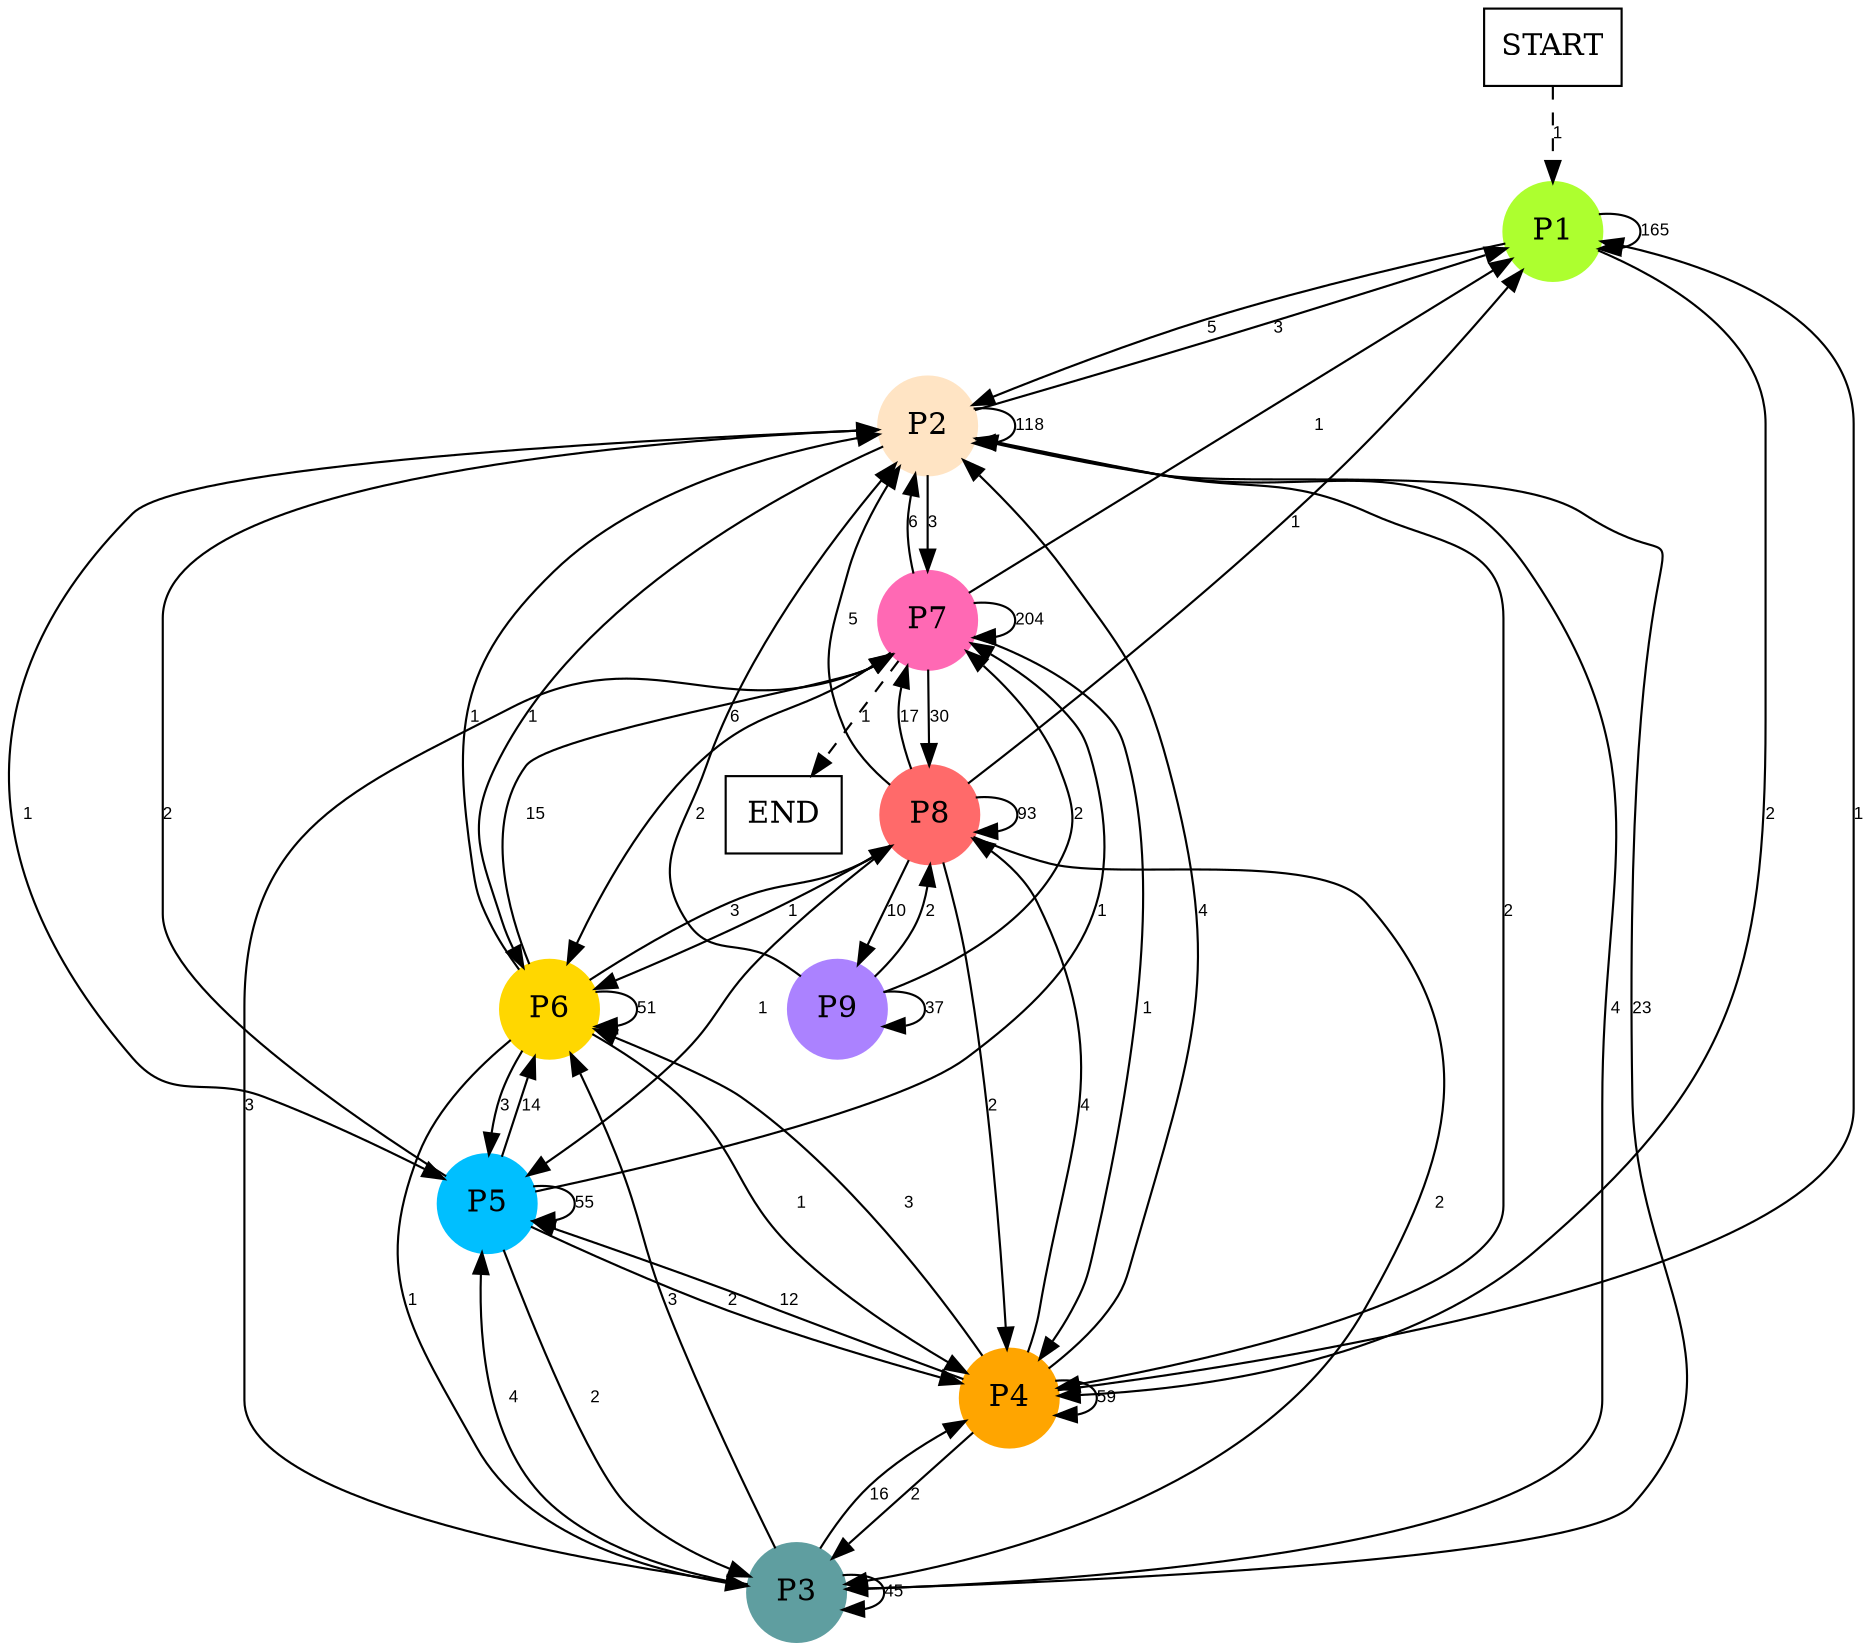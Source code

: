 digraph graphname {
	dpi = 150
	size="16,11!";
	margin = 0;
"P1" [shape=circle, color=greenyellow, style=filled]"P2" [shape=circle, color=bisque, style=filled]"P3" [shape=circle, color=cadetblue, style=filled]"P4" [shape=circle, color=orange, style=filled]"P5" [shape=circle, color=deepskyblue, style=filled]"P6" [shape=circle, color=gold, style=filled]"P7" [shape=circle, color=hotpink, style=filled]"P8" [shape=circle, color=indianred1, style=filled]"P9" [shape=circle, color=mediumpurple1, style=filled]"START" [shape=box, fillcolor=white, style=filled, color=black]"END" [shape=box, fillcolor=white, style=filled, color=black]"P1" -> "P1" [ label ="165" labelfloat=false fontname="Arial" fontsize=8]
"P1" -> "P2" [ label ="5" labelfloat=false fontname="Arial" fontsize=8]
"P1" -> "P4" [ label ="2" labelfloat=false fontname="Arial" fontsize=8]
"P2" -> "P1" [ label ="3" labelfloat=false fontname="Arial" fontsize=8]
"P2" -> "P2" [ label ="118" labelfloat=false fontname="Arial" fontsize=8]
"P2" -> "P3" [ label ="23" labelfloat=false fontname="Arial" fontsize=8]
"P2" -> "P4" [ label ="2" labelfloat=false fontname="Arial" fontsize=8]
"P2" -> "P5" [ label ="1" labelfloat=false fontname="Arial" fontsize=8]
"P2" -> "P6" [ label ="1" labelfloat=false fontname="Arial" fontsize=8]
"P2" -> "P7" [ label ="3" labelfloat=false fontname="Arial" fontsize=8]
"P3" -> "P2" [ label ="4" labelfloat=false fontname="Arial" fontsize=8]
"P3" -> "P3" [ label ="45" labelfloat=false fontname="Arial" fontsize=8]
"P3" -> "P4" [ label ="16" labelfloat=false fontname="Arial" fontsize=8]
"P3" -> "P5" [ label ="4" labelfloat=false fontname="Arial" fontsize=8]
"P3" -> "P6" [ label ="3" labelfloat=false fontname="Arial" fontsize=8]
"P3" -> "P7" [ label ="3" labelfloat=false fontname="Arial" fontsize=8]
"P4" -> "P1" [ label ="1" labelfloat=false fontname="Arial" fontsize=8]
"P4" -> "P2" [ label ="4" labelfloat=false fontname="Arial" fontsize=8]
"P4" -> "P3" [ label ="2" labelfloat=false fontname="Arial" fontsize=8]
"P4" -> "P4" [ label ="59" labelfloat=false fontname="Arial" fontsize=8]
"P4" -> "P5" [ label ="12" labelfloat=false fontname="Arial" fontsize=8]
"P4" -> "P6" [ label ="3" labelfloat=false fontname="Arial" fontsize=8]
"P4" -> "P8" [ label ="4" labelfloat=false fontname="Arial" fontsize=8]
"P5" -> "P2" [ label ="2" labelfloat=false fontname="Arial" fontsize=8]
"P5" -> "P3" [ label ="2" labelfloat=false fontname="Arial" fontsize=8]
"P5" -> "P4" [ label ="2" labelfloat=false fontname="Arial" fontsize=8]
"P5" -> "P5" [ label ="55" labelfloat=false fontname="Arial" fontsize=8]
"P5" -> "P6" [ label ="14" labelfloat=false fontname="Arial" fontsize=8]
"P5" -> "P7" [ label ="1" labelfloat=false fontname="Arial" fontsize=8]
"P6" -> "P2" [ label ="1" labelfloat=false fontname="Arial" fontsize=8]
"P6" -> "P3" [ label ="1" labelfloat=false fontname="Arial" fontsize=8]
"P6" -> "P4" [ label ="1" labelfloat=false fontname="Arial" fontsize=8]
"P6" -> "P5" [ label ="3" labelfloat=false fontname="Arial" fontsize=8]
"P6" -> "P6" [ label ="51" labelfloat=false fontname="Arial" fontsize=8]
"P6" -> "P7" [ label ="15" labelfloat=false fontname="Arial" fontsize=8]
"P6" -> "P8" [ label ="3" labelfloat=false fontname="Arial" fontsize=8]
"P7" -> "P1" [ label ="1" labelfloat=false fontname="Arial" fontsize=8]
"P7" -> "P2" [ label ="6" labelfloat=false fontname="Arial" fontsize=8]
"P7" -> "P4" [ label ="1" labelfloat=false fontname="Arial" fontsize=8]
"P7" -> "P6" [ label ="2" labelfloat=false fontname="Arial" fontsize=8]
"P7" -> "P7" [ label ="204" labelfloat=false fontname="Arial" fontsize=8]
"P7" -> "P8" [ label ="30" labelfloat=false fontname="Arial" fontsize=8]
"P7" -> "END" [ style = dashed label ="1" labelfloat=false fontname="Arial" fontsize=8]
"P8" -> "P1" [ label ="1" labelfloat=false fontname="Arial" fontsize=8]
"P8" -> "P2" [ label ="5" labelfloat=false fontname="Arial" fontsize=8]
"P8" -> "P3" [ label ="2" labelfloat=false fontname="Arial" fontsize=8]
"P8" -> "P4" [ label ="2" labelfloat=false fontname="Arial" fontsize=8]
"P8" -> "P5" [ label ="1" labelfloat=false fontname="Arial" fontsize=8]
"P8" -> "P6" [ label ="1" labelfloat=false fontname="Arial" fontsize=8]
"P8" -> "P7" [ label ="17" labelfloat=false fontname="Arial" fontsize=8]
"P8" -> "P8" [ label ="93" labelfloat=false fontname="Arial" fontsize=8]
"P8" -> "P9" [ label ="10" labelfloat=false fontname="Arial" fontsize=8]
"P9" -> "P2" [ label ="6" labelfloat=false fontname="Arial" fontsize=8]
"P9" -> "P7" [ label ="2" labelfloat=false fontname="Arial" fontsize=8]
"P9" -> "P8" [ label ="2" labelfloat=false fontname="Arial" fontsize=8]
"P9" -> "P9" [ label ="37" labelfloat=false fontname="Arial" fontsize=8]
"START" -> "P1" [ style = dashed label ="1" labelfloat=false fontname="Arial" fontsize=8]
}